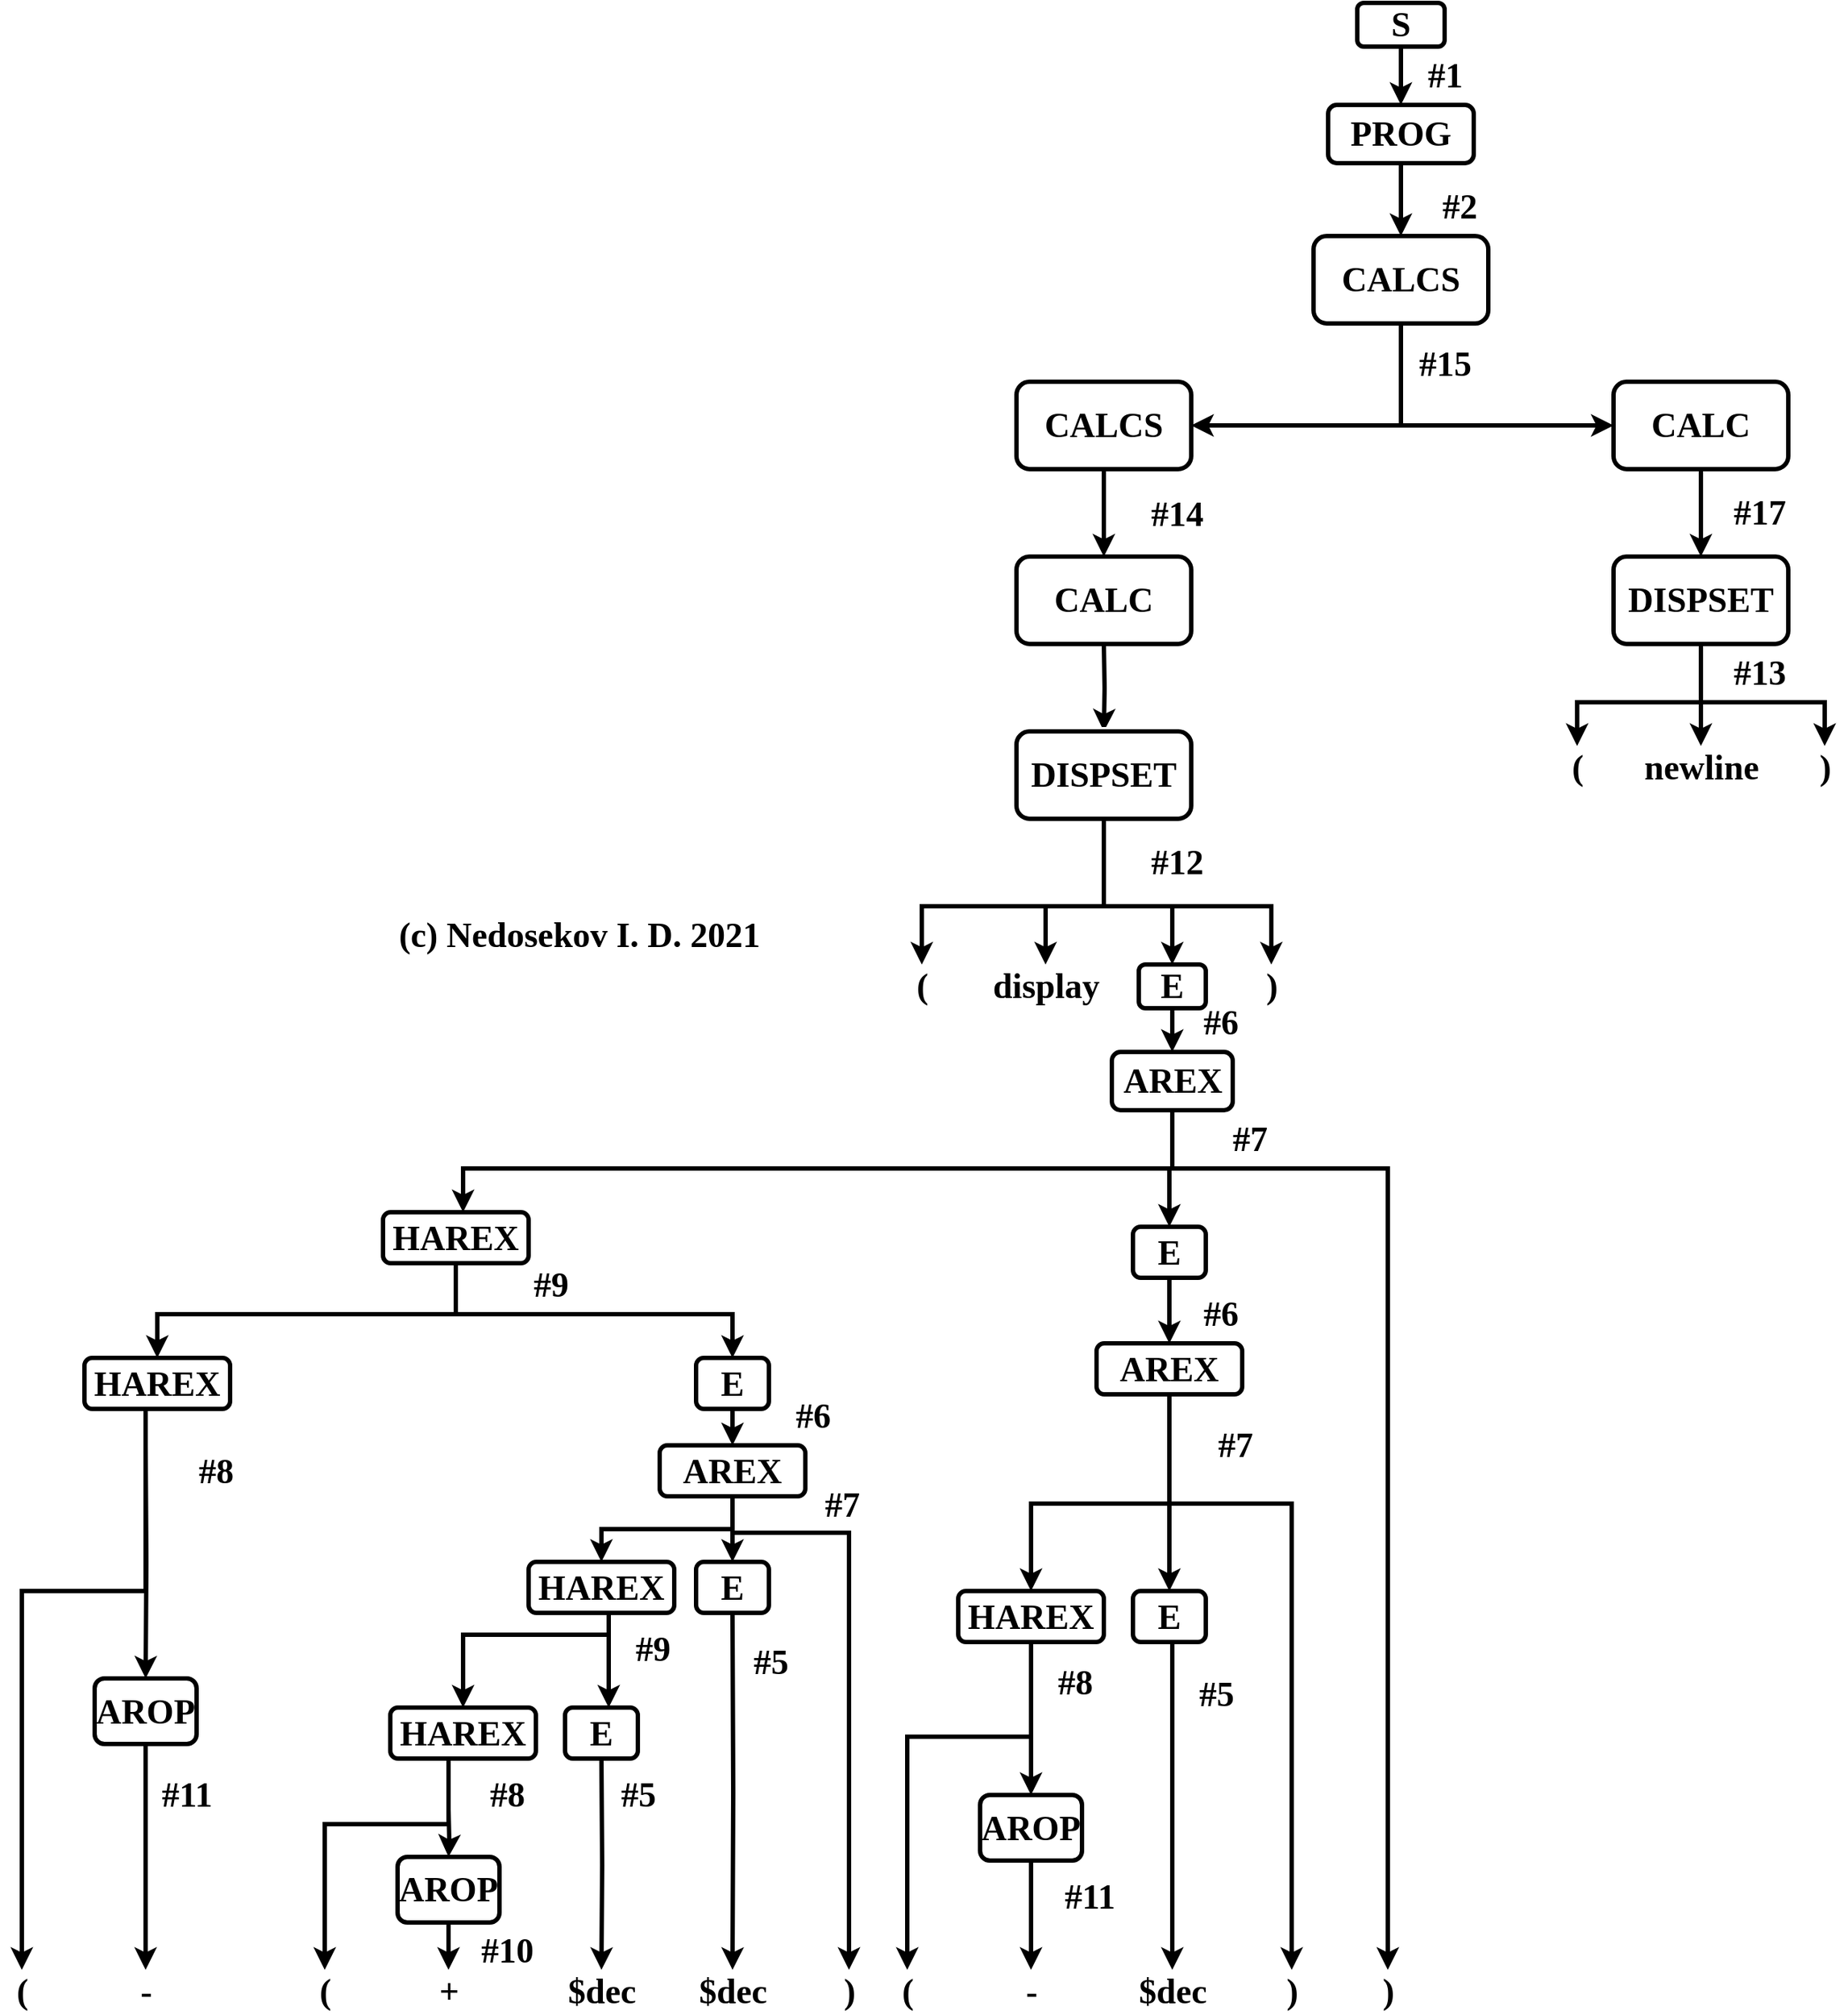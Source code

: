 <mxfile version="14.4.9" type="device"><diagram id="U0YMDW31Syzq35ceAuBE" name="Page-1"><mxGraphModel dx="2500" dy="896" grid="1" gridSize="10" guides="1" tooltips="1" connect="1" arrows="1" fold="1" page="1" pageScale="1" pageWidth="827" pageHeight="1169" math="0" shadow="0"><root><mxCell id="0"/><mxCell id="1" parent="0"/><mxCell id="uQNVyqzABPakSkpGVXff-3" style="edgeStyle=orthogonalEdgeStyle;rounded=0;orthogonalLoop=1;jettySize=auto;html=1;entryX=0.5;entryY=0;entryDx=0;entryDy=0;fontFamily=Verdana;fontSize=24;fontStyle=1;strokeWidth=3;" edge="1" parent="1" source="uQNVyqzABPakSkpGVXff-1" target="uQNVyqzABPakSkpGVXff-2"><mxGeometry relative="1" as="geometry"/></mxCell><mxCell id="uQNVyqzABPakSkpGVXff-4" value="#1" style="edgeLabel;html=1;align=center;verticalAlign=middle;resizable=0;points=[];fontSize=24;fontFamily=Verdana;fontStyle=1" vertex="1" connectable="0" parent="uQNVyqzABPakSkpGVXff-3"><mxGeometry x="0.27" relative="1" as="geometry"><mxPoint x="30" y="-5.6" as="offset"/></mxGeometry></mxCell><mxCell id="uQNVyqzABPakSkpGVXff-1" value="&lt;b&gt;S&lt;/b&gt;" style="rounded=1;whiteSpace=wrap;html=1;strokeWidth=3;fontFamily=Verdana;fontSize=24;" vertex="1" parent="1"><mxGeometry x="384" y="30" width="60" height="30" as="geometry"/></mxCell><mxCell id="uQNVyqzABPakSkpGVXff-6" style="edgeStyle=orthogonalEdgeStyle;rounded=0;orthogonalLoop=1;jettySize=auto;html=1;entryX=0.5;entryY=0;entryDx=0;entryDy=0;fontFamily=Verdana;fontSize=24;fontStyle=1;strokeWidth=3;" edge="1" parent="1" source="uQNVyqzABPakSkpGVXff-2" target="uQNVyqzABPakSkpGVXff-5"><mxGeometry relative="1" as="geometry"/></mxCell><mxCell id="uQNVyqzABPakSkpGVXff-7" value="#2" style="edgeLabel;html=1;align=center;verticalAlign=middle;resizable=0;points=[];fontSize=24;fontFamily=Verdana;fontStyle=1" vertex="1" connectable="0" parent="uQNVyqzABPakSkpGVXff-6"><mxGeometry x="0.272" y="-1" relative="1" as="geometry"><mxPoint x="41" y="-2" as="offset"/></mxGeometry></mxCell><mxCell id="uQNVyqzABPakSkpGVXff-2" value="&lt;span&gt;PROG&lt;/span&gt;" style="rounded=1;whiteSpace=wrap;html=1;strokeWidth=3;fontFamily=Verdana;fontSize=24;fontStyle=1" vertex="1" parent="1"><mxGeometry x="364" y="100" width="100" height="40" as="geometry"/></mxCell><mxCell id="uQNVyqzABPakSkpGVXff-11" style="edgeStyle=orthogonalEdgeStyle;rounded=0;orthogonalLoop=1;jettySize=auto;html=1;entryX=1;entryY=0.5;entryDx=0;entryDy=0;fontFamily=Verdana;fontSize=24;fontStyle=1;strokeWidth=3;" edge="1" parent="1" source="uQNVyqzABPakSkpGVXff-5" target="uQNVyqzABPakSkpGVXff-9"><mxGeometry relative="1" as="geometry"><Array as="points"><mxPoint x="414" y="320"/></Array></mxGeometry></mxCell><mxCell id="uQNVyqzABPakSkpGVXff-12" style="edgeStyle=orthogonalEdgeStyle;rounded=0;orthogonalLoop=1;jettySize=auto;html=1;entryX=0;entryY=0.5;entryDx=0;entryDy=0;fontFamily=Verdana;fontSize=24;fontStyle=1;strokeWidth=3;" edge="1" parent="1" source="uQNVyqzABPakSkpGVXff-5" target="uQNVyqzABPakSkpGVXff-10"><mxGeometry relative="1" as="geometry"><Array as="points"><mxPoint x="414" y="320"/></Array></mxGeometry></mxCell><mxCell id="uQNVyqzABPakSkpGVXff-13" value="#15" style="edgeLabel;html=1;align=center;verticalAlign=middle;resizable=0;points=[];fontSize=24;fontFamily=Verdana;fontStyle=1" vertex="1" connectable="0" parent="uQNVyqzABPakSkpGVXff-12"><mxGeometry x="-0.746" y="1" relative="1" as="geometry"><mxPoint x="28.97" as="offset"/></mxGeometry></mxCell><mxCell id="uQNVyqzABPakSkpGVXff-5" value="&lt;span&gt;CALCS&lt;/span&gt;" style="rounded=1;whiteSpace=wrap;html=1;strokeWidth=3;fontFamily=Verdana;fontSize=24;fontStyle=1" vertex="1" parent="1"><mxGeometry x="354" y="190" width="120" height="60" as="geometry"/></mxCell><mxCell id="uQNVyqzABPakSkpGVXff-16" value="#14" style="edgeStyle=orthogonalEdgeStyle;rounded=0;orthogonalLoop=1;jettySize=auto;html=1;fontFamily=Verdana;fontSize=24;fontStyle=1;strokeWidth=3;" edge="1" parent="1" source="uQNVyqzABPakSkpGVXff-9"><mxGeometry y="50" relative="1" as="geometry"><mxPoint x="210" y="410.0" as="targetPoint"/><mxPoint as="offset"/></mxGeometry></mxCell><mxCell id="uQNVyqzABPakSkpGVXff-9" value="&lt;span&gt;CALCS&lt;/span&gt;" style="rounded=1;whiteSpace=wrap;html=1;strokeWidth=3;fontFamily=Verdana;fontSize=24;fontStyle=1" vertex="1" parent="1"><mxGeometry x="150" y="290" width="120" height="60" as="geometry"/></mxCell><mxCell id="uQNVyqzABPakSkpGVXff-15" value="#17" style="edgeStyle=orthogonalEdgeStyle;rounded=0;orthogonalLoop=1;jettySize=auto;html=1;entryX=0.5;entryY=0;entryDx=0;entryDy=0;fontFamily=Verdana;fontSize=24;fontStyle=1;strokeWidth=3;" edge="1" parent="1" source="uQNVyqzABPakSkpGVXff-10" target="uQNVyqzABPakSkpGVXff-14"><mxGeometry y="40" relative="1" as="geometry"><mxPoint as="offset"/></mxGeometry></mxCell><mxCell id="uQNVyqzABPakSkpGVXff-10" value="&lt;span&gt;CALC&lt;/span&gt;" style="rounded=1;whiteSpace=wrap;html=1;strokeWidth=3;fontFamily=Verdana;fontSize=24;fontStyle=1" vertex="1" parent="1"><mxGeometry x="560" y="290" width="120" height="60" as="geometry"/></mxCell><mxCell id="uQNVyqzABPakSkpGVXff-22" style="edgeStyle=orthogonalEdgeStyle;rounded=0;orthogonalLoop=1;jettySize=auto;html=1;fontFamily=Verdana;fontSize=24;fontStyle=1;strokeWidth=3;" edge="1" parent="1" source="uQNVyqzABPakSkpGVXff-14" target="uQNVyqzABPakSkpGVXff-19"><mxGeometry relative="1" as="geometry"><Array as="points"><mxPoint x="620" y="510"/><mxPoint x="535" y="510"/></Array></mxGeometry></mxCell><mxCell id="uQNVyqzABPakSkpGVXff-23" style="edgeStyle=orthogonalEdgeStyle;rounded=0;orthogonalLoop=1;jettySize=auto;html=1;fontFamily=Verdana;fontSize=24;fontStyle=1;strokeWidth=3;" edge="1" parent="1" source="uQNVyqzABPakSkpGVXff-14" target="uQNVyqzABPakSkpGVXff-21"><mxGeometry relative="1" as="geometry"/></mxCell><mxCell id="uQNVyqzABPakSkpGVXff-24" style="edgeStyle=orthogonalEdgeStyle;rounded=0;orthogonalLoop=1;jettySize=auto;html=1;fontFamily=Verdana;fontSize=24;fontStyle=1;strokeWidth=3;" edge="1" parent="1" source="uQNVyqzABPakSkpGVXff-14" target="uQNVyqzABPakSkpGVXff-20"><mxGeometry relative="1" as="geometry"><Array as="points"><mxPoint x="620" y="510"/><mxPoint x="705" y="510"/></Array></mxGeometry></mxCell><mxCell id="uQNVyqzABPakSkpGVXff-25" value="&lt;span&gt;#13&lt;/span&gt;" style="edgeLabel;html=1;align=center;verticalAlign=middle;resizable=0;points=[];fontSize=24;fontFamily=Verdana;fontStyle=1" vertex="1" connectable="0" parent="uQNVyqzABPakSkpGVXff-24"><mxGeometry x="-0.688" relative="1" as="geometry"><mxPoint x="39.97" y="-4.14" as="offset"/></mxGeometry></mxCell><mxCell id="uQNVyqzABPakSkpGVXff-14" value="&lt;span&gt;DISPSET&lt;/span&gt;" style="rounded=1;whiteSpace=wrap;html=1;strokeWidth=3;fontFamily=Verdana;fontSize=24;fontStyle=1" vertex="1" parent="1"><mxGeometry x="560" y="410" width="120" height="60" as="geometry"/></mxCell><mxCell id="uQNVyqzABPakSkpGVXff-17" value="&lt;span&gt;CALC&lt;/span&gt;" style="rounded=1;whiteSpace=wrap;html=1;strokeWidth=3;fontFamily=Verdana;fontSize=24;fontStyle=1" vertex="1" parent="1"><mxGeometry x="150" y="410" width="120" height="60" as="geometry"/></mxCell><mxCell id="uQNVyqzABPakSkpGVXff-19" value="(" style="text;html=1;align=center;verticalAlign=middle;resizable=0;points=[];autosize=1;fontSize=24;fontFamily=Verdana;fontStyle=1" vertex="1" parent="1"><mxGeometry x="520" y="540" width="30" height="30" as="geometry"/></mxCell><mxCell id="uQNVyqzABPakSkpGVXff-20" value=")" style="text;html=1;align=center;verticalAlign=middle;resizable=0;points=[];autosize=1;fontSize=24;fontFamily=Verdana;fontStyle=1" vertex="1" parent="1"><mxGeometry x="690" y="540" width="30" height="30" as="geometry"/></mxCell><mxCell id="uQNVyqzABPakSkpGVXff-21" value="&lt;span&gt;newline&lt;/span&gt;" style="text;html=1;align=center;verticalAlign=middle;resizable=0;points=[];autosize=1;fontSize=24;fontFamily=Verdana;fontStyle=1" vertex="1" parent="1"><mxGeometry x="560" y="540" width="120" height="30" as="geometry"/></mxCell><mxCell id="uQNVyqzABPakSkpGVXff-26" value="#17" style="edgeStyle=orthogonalEdgeStyle;rounded=0;orthogonalLoop=1;jettySize=auto;html=1;entryX=0.5;entryY=0;entryDx=0;entryDy=0;fontFamily=Verdana;fontSize=24;fontStyle=1;strokeWidth=3;" edge="1" parent="1" target="uQNVyqzABPakSkpGVXff-27"><mxGeometry y="40" relative="1" as="geometry"><mxPoint x="210" y="470.0" as="sourcePoint"/><mxPoint as="offset"/></mxGeometry></mxCell><mxCell id="uQNVyqzABPakSkpGVXff-32" style="edgeStyle=orthogonalEdgeStyle;rounded=0;orthogonalLoop=1;jettySize=auto;html=1;fontFamily=Verdana;fontSize=24;fontStyle=1;strokeWidth=3;" edge="1" parent="1" source="uQNVyqzABPakSkpGVXff-27" target="uQNVyqzABPakSkpGVXff-28"><mxGeometry relative="1" as="geometry"><Array as="points"><mxPoint x="210" y="650"/><mxPoint x="85" y="650"/></Array></mxGeometry></mxCell><mxCell id="uQNVyqzABPakSkpGVXff-33" style="edgeStyle=orthogonalEdgeStyle;rounded=0;orthogonalLoop=1;jettySize=auto;html=1;fontFamily=Verdana;fontSize=24;fontStyle=1;strokeWidth=3;" edge="1" parent="1" source="uQNVyqzABPakSkpGVXff-27" target="uQNVyqzABPakSkpGVXff-29"><mxGeometry relative="1" as="geometry"><Array as="points"><mxPoint x="210" y="650"/><mxPoint x="170" y="650"/></Array></mxGeometry></mxCell><mxCell id="uQNVyqzABPakSkpGVXff-34" style="edgeStyle=orthogonalEdgeStyle;rounded=0;orthogonalLoop=1;jettySize=auto;html=1;entryX=0.5;entryY=0;entryDx=0;entryDy=0;fontFamily=Verdana;fontSize=24;fontStyle=1;strokeWidth=3;" edge="1" parent="1" source="uQNVyqzABPakSkpGVXff-27" target="uQNVyqzABPakSkpGVXff-30"><mxGeometry relative="1" as="geometry"><Array as="points"><mxPoint x="210" y="650"/><mxPoint x="257" y="650"/></Array></mxGeometry></mxCell><mxCell id="uQNVyqzABPakSkpGVXff-35" value="#12" style="edgeStyle=orthogonalEdgeStyle;rounded=0;orthogonalLoop=1;jettySize=auto;html=1;fontFamily=Verdana;fontSize=24;fontStyle=1;strokeWidth=3;" edge="1" parent="1" source="uQNVyqzABPakSkpGVXff-27" target="uQNVyqzABPakSkpGVXff-31"><mxGeometry x="0.023" y="30" relative="1" as="geometry"><Array as="points"><mxPoint x="210" y="650"/><mxPoint x="325" y="650"/></Array><mxPoint as="offset"/></mxGeometry></mxCell><mxCell id="uQNVyqzABPakSkpGVXff-27" value="&lt;span&gt;DISPSET&lt;/span&gt;" style="rounded=1;whiteSpace=wrap;html=1;strokeWidth=3;fontFamily=Verdana;fontSize=24;fontStyle=1" vertex="1" parent="1"><mxGeometry x="150" y="530" width="120" height="60" as="geometry"/></mxCell><mxCell id="uQNVyqzABPakSkpGVXff-28" value="(" style="text;html=1;align=center;verticalAlign=middle;resizable=0;points=[];autosize=1;fontSize=24;fontFamily=Verdana;fontStyle=1" vertex="1" parent="1"><mxGeometry x="70" y="690" width="30" height="30" as="geometry"/></mxCell><mxCell id="uQNVyqzABPakSkpGVXff-29" value="&lt;span&gt;display&lt;/span&gt;" style="text;html=1;align=center;verticalAlign=middle;resizable=0;points=[];autosize=1;fontSize=24;fontFamily=Verdana;fontStyle=1" vertex="1" parent="1"><mxGeometry x="115" y="690" width="110" height="30" as="geometry"/></mxCell><mxCell id="uQNVyqzABPakSkpGVXff-37" value="&lt;span&gt;#6&lt;/span&gt;" style="edgeStyle=orthogonalEdgeStyle;rounded=0;orthogonalLoop=1;jettySize=auto;html=1;entryX=0.5;entryY=0;entryDx=0;entryDy=0;fontFamily=Verdana;fontSize=24;fontStyle=1;strokeWidth=3;" edge="1" parent="1" source="uQNVyqzABPakSkpGVXff-30" target="uQNVyqzABPakSkpGVXff-36"><mxGeometry x="0.2" y="33" relative="1" as="geometry"><mxPoint as="offset"/></mxGeometry></mxCell><mxCell id="uQNVyqzABPakSkpGVXff-30" value="&lt;span&gt;E&lt;/span&gt;" style="rounded=1;whiteSpace=wrap;html=1;strokeWidth=3;fontFamily=Verdana;fontSize=24;fontStyle=1" vertex="1" parent="1"><mxGeometry x="234" y="690" width="46" height="30" as="geometry"/></mxCell><mxCell id="uQNVyqzABPakSkpGVXff-31" value="&lt;span&gt;)&lt;/span&gt;" style="text;html=1;align=center;verticalAlign=middle;resizable=0;points=[];autosize=1;fontSize=24;fontFamily=Verdana;fontStyle=1" vertex="1" parent="1"><mxGeometry x="310" y="690" width="30" height="30" as="geometry"/></mxCell><mxCell id="uQNVyqzABPakSkpGVXff-41" style="edgeStyle=orthogonalEdgeStyle;rounded=0;orthogonalLoop=1;jettySize=auto;html=1;entryX=0.5;entryY=0;entryDx=0;entryDy=0;fontFamily=Verdana;fontSize=24;fontStyle=1;strokeWidth=3;" edge="1" parent="1" source="uQNVyqzABPakSkpGVXff-36" target="uQNVyqzABPakSkpGVXff-39"><mxGeometry relative="1" as="geometry"/></mxCell><mxCell id="uQNVyqzABPakSkpGVXff-42" style="edgeStyle=orthogonalEdgeStyle;rounded=0;orthogonalLoop=1;jettySize=auto;html=1;fontFamily=Verdana;fontSize=24;fontStyle=1;strokeWidth=3;" edge="1" parent="1" source="uQNVyqzABPakSkpGVXff-36" target="uQNVyqzABPakSkpGVXff-40"><mxGeometry relative="1" as="geometry"><Array as="points"><mxPoint x="257" y="830"/><mxPoint x="-230" y="830"/></Array></mxGeometry></mxCell><mxCell id="uQNVyqzABPakSkpGVXff-43" value="#7" style="edgeStyle=orthogonalEdgeStyle;rounded=0;orthogonalLoop=1;jettySize=auto;html=1;fontFamily=Verdana;fontSize=24;fontStyle=1;strokeWidth=3;" edge="1" parent="1" source="uQNVyqzABPakSkpGVXff-36" target="uQNVyqzABPakSkpGVXff-38"><mxGeometry x="-0.748" y="20" relative="1" as="geometry"><Array as="points"><mxPoint x="257" y="830"/><mxPoint x="405" y="830"/></Array><mxPoint as="offset"/></mxGeometry></mxCell><mxCell id="uQNVyqzABPakSkpGVXff-36" value="&lt;span&gt;AREX&lt;/span&gt;" style="rounded=1;whiteSpace=wrap;html=1;strokeWidth=3;fontFamily=Verdana;fontSize=24;fontStyle=1" vertex="1" parent="1"><mxGeometry x="215.5" y="750" width="83" height="40" as="geometry"/></mxCell><mxCell id="uQNVyqzABPakSkpGVXff-38" value=")" style="text;html=1;align=center;verticalAlign=middle;resizable=0;points=[];autosize=1;fontSize=24;fontFamily=Verdana;fontStyle=1;strokeWidth=3;" vertex="1" parent="1"><mxGeometry x="390" y="1380" width="30" height="30" as="geometry"/></mxCell><mxCell id="uQNVyqzABPakSkpGVXff-45" value="#6" style="edgeStyle=orthogonalEdgeStyle;rounded=0;orthogonalLoop=1;jettySize=auto;html=1;fontFamily=Verdana;fontSize=24;fontStyle=1;strokeWidth=3;" edge="1" parent="1" source="uQNVyqzABPakSkpGVXff-39" target="uQNVyqzABPakSkpGVXff-44"><mxGeometry x="0.111" y="35" relative="1" as="geometry"><mxPoint as="offset"/></mxGeometry></mxCell><mxCell id="uQNVyqzABPakSkpGVXff-39" value="&lt;span&gt;E&lt;/span&gt;" style="rounded=1;whiteSpace=wrap;html=1;strokeWidth=3;fontFamily=Verdana;fontSize=24;fontStyle=1" vertex="1" parent="1"><mxGeometry x="230" y="870" width="50" height="35" as="geometry"/></mxCell><mxCell id="uQNVyqzABPakSkpGVXff-64" value="#9" style="edgeStyle=orthogonalEdgeStyle;rounded=0;orthogonalLoop=1;jettySize=auto;html=1;fontFamily=Verdana;fontSize=24;fontStyle=1;strokeWidth=3;" edge="1" parent="1" source="uQNVyqzABPakSkpGVXff-40" target="uQNVyqzABPakSkpGVXff-63"><mxGeometry x="-0.889" y="65" relative="1" as="geometry"><Array as="points"><mxPoint x="-235" y="930"/><mxPoint x="-440" y="930"/></Array><mxPoint as="offset"/></mxGeometry></mxCell><mxCell id="uQNVyqzABPakSkpGVXff-72" style="edgeStyle=orthogonalEdgeStyle;rounded=0;orthogonalLoop=1;jettySize=auto;html=1;fontFamily=Verdana;fontSize=24;fontStyle=1;strokeWidth=3;" edge="1" parent="1" source="uQNVyqzABPakSkpGVXff-40" target="uQNVyqzABPakSkpGVXff-65"><mxGeometry relative="1" as="geometry"><Array as="points"><mxPoint x="-235" y="930"/><mxPoint x="-45" y="930"/></Array></mxGeometry></mxCell><mxCell id="uQNVyqzABPakSkpGVXff-40" value="&lt;span&gt;HAREX&lt;/span&gt;" style="rounded=1;whiteSpace=wrap;html=1;strokeWidth=3;fontFamily=Verdana;fontSize=24;fontStyle=1" vertex="1" parent="1"><mxGeometry x="-285" y="860" width="100" height="35" as="geometry"/></mxCell><mxCell id="uQNVyqzABPakSkpGVXff-112" style="edgeStyle=orthogonalEdgeStyle;rounded=0;orthogonalLoop=1;jettySize=auto;html=1;fontFamily=Verdana;fontSize=24;fontStyle=1;strokeWidth=3;" edge="1" parent="1" source="uQNVyqzABPakSkpGVXff-44" target="uQNVyqzABPakSkpGVXff-52"><mxGeometry relative="1" as="geometry"/></mxCell><mxCell id="uQNVyqzABPakSkpGVXff-113" style="edgeStyle=orthogonalEdgeStyle;rounded=0;orthogonalLoop=1;jettySize=auto;html=1;fontFamily=Verdana;fontSize=24;fontStyle=1;strokeWidth=3;" edge="1" parent="1" source="uQNVyqzABPakSkpGVXff-44" target="uQNVyqzABPakSkpGVXff-51"><mxGeometry relative="1" as="geometry"><Array as="points"><mxPoint x="255" y="1060"/><mxPoint x="339" y="1060"/></Array></mxGeometry></mxCell><mxCell id="uQNVyqzABPakSkpGVXff-44" value="&lt;span&gt;AREX&lt;/span&gt;" style="rounded=1;whiteSpace=wrap;html=1;strokeWidth=3;fontFamily=Verdana;fontSize=24;fontStyle=1" vertex="1" parent="1"><mxGeometry x="205" y="950" width="100" height="35" as="geometry"/></mxCell><mxCell id="uQNVyqzABPakSkpGVXff-49" value="#7" style="edgeStyle=orthogonalEdgeStyle;rounded=0;orthogonalLoop=1;jettySize=auto;html=1;fontFamily=Verdana;fontSize=24;exitX=0.5;exitY=1;exitDx=0;exitDy=0;fontStyle=1;strokeWidth=3;" edge="1" parent="1" target="uQNVyqzABPakSkpGVXff-53" source="uQNVyqzABPakSkpGVXff-44"><mxGeometry x="-0.696" y="45" relative="1" as="geometry"><mxPoint x="252" y="1035" as="sourcePoint"/><Array as="points"><mxPoint x="255" y="1060"/><mxPoint x="160" y="1060"/></Array><mxPoint as="offset"/></mxGeometry></mxCell><mxCell id="uQNVyqzABPakSkpGVXff-51" value=")" style="text;html=1;align=center;verticalAlign=middle;resizable=0;points=[];autosize=1;fontSize=24;fontFamily=Verdana;fontStyle=1;strokeWidth=3;" vertex="1" parent="1"><mxGeometry x="324" y="1380" width="30" height="30" as="geometry"/></mxCell><mxCell id="uQNVyqzABPakSkpGVXff-56" value="#5" style="edgeStyle=orthogonalEdgeStyle;rounded=0;orthogonalLoop=1;jettySize=auto;html=1;fontFamily=Verdana;fontSize=24;fontStyle=1;strokeWidth=3;" edge="1" parent="1" source="uQNVyqzABPakSkpGVXff-52" target="uQNVyqzABPakSkpGVXff-55"><mxGeometry x="-0.686" y="30" relative="1" as="geometry"><Array as="points"><mxPoint x="257" y="1350"/><mxPoint x="257" y="1350"/></Array><mxPoint as="offset"/></mxGeometry></mxCell><mxCell id="uQNVyqzABPakSkpGVXff-52" value="&lt;span&gt;E&lt;/span&gt;" style="rounded=1;whiteSpace=wrap;html=1;strokeWidth=3;fontFamily=Verdana;fontSize=24;fontStyle=1" vertex="1" parent="1"><mxGeometry x="230" y="1120" width="50" height="35" as="geometry"/></mxCell><mxCell id="uQNVyqzABPakSkpGVXff-59" style="edgeStyle=orthogonalEdgeStyle;rounded=0;orthogonalLoop=1;jettySize=auto;html=1;fontFamily=Verdana;fontSize=24;fontStyle=1;strokeWidth=3;" edge="1" parent="1" source="uQNVyqzABPakSkpGVXff-53" target="uQNVyqzABPakSkpGVXff-58"><mxGeometry relative="1" as="geometry"/></mxCell><mxCell id="uQNVyqzABPakSkpGVXff-60" value="#8" style="edgeStyle=orthogonalEdgeStyle;rounded=0;orthogonalLoop=1;jettySize=auto;html=1;fontFamily=Verdana;fontSize=24;fontStyle=1;strokeWidth=3;" edge="1" parent="1" source="uQNVyqzABPakSkpGVXff-53" target="uQNVyqzABPakSkpGVXff-57"><mxGeometry x="-0.821" y="30" relative="1" as="geometry"><Array as="points"><mxPoint x="160" y="1220"/><mxPoint x="75" y="1220"/></Array><mxPoint as="offset"/></mxGeometry></mxCell><mxCell id="uQNVyqzABPakSkpGVXff-53" value="&lt;span&gt;HAREX&lt;/span&gt;" style="rounded=1;whiteSpace=wrap;html=1;strokeWidth=3;fontFamily=Verdana;fontSize=24;fontStyle=1" vertex="1" parent="1"><mxGeometry x="110" y="1120" width="100" height="35" as="geometry"/></mxCell><mxCell id="uQNVyqzABPakSkpGVXff-55" value="$dec" style="text;html=1;align=center;verticalAlign=middle;resizable=0;points=[];autosize=1;fontSize=24;fontFamily=Verdana;fontStyle=1;strokeWidth=3;" vertex="1" parent="1"><mxGeometry x="217" y="1380" width="80" height="30" as="geometry"/></mxCell><mxCell id="uQNVyqzABPakSkpGVXff-57" value="(" style="text;html=1;align=center;verticalAlign=middle;resizable=0;points=[];autosize=1;fontSize=24;fontFamily=Verdana;fontStyle=1;strokeWidth=3;" vertex="1" parent="1"><mxGeometry x="60" y="1380" width="30" height="30" as="geometry"/></mxCell><mxCell id="uQNVyqzABPakSkpGVXff-62" value="#11" style="edgeStyle=orthogonalEdgeStyle;rounded=0;orthogonalLoop=1;jettySize=auto;html=1;fontFamily=Verdana;fontSize=24;fontStyle=1;strokeWidth=3;" edge="1" parent="1" source="uQNVyqzABPakSkpGVXff-58" target="uQNVyqzABPakSkpGVXff-61"><mxGeometry x="-0.333" y="40" relative="1" as="geometry"><mxPoint as="offset"/></mxGeometry></mxCell><mxCell id="uQNVyqzABPakSkpGVXff-58" value="AROP" style="rounded=1;whiteSpace=wrap;html=1;strokeWidth=3;fontFamily=Verdana;fontSize=24;fontStyle=1" vertex="1" parent="1"><mxGeometry x="125" y="1260" width="70" height="45" as="geometry"/></mxCell><mxCell id="uQNVyqzABPakSkpGVXff-61" value="-" style="text;html=1;align=center;verticalAlign=middle;resizable=0;points=[];autosize=1;fontSize=24;fontFamily=Verdana;fontStyle=1;strokeWidth=3;" vertex="1" parent="1"><mxGeometry x="145" y="1380" width="30" height="30" as="geometry"/></mxCell><mxCell id="uQNVyqzABPakSkpGVXff-63" value="&lt;span&gt;HAREX&lt;/span&gt;" style="rounded=1;whiteSpace=wrap;html=1;strokeWidth=3;fontFamily=Verdana;fontSize=24;fontStyle=1" vertex="1" parent="1"><mxGeometry x="-490" y="960" width="100" height="35" as="geometry"/></mxCell><mxCell id="uQNVyqzABPakSkpGVXff-65" value="&lt;span&gt;E&lt;/span&gt;" style="rounded=1;whiteSpace=wrap;html=1;strokeWidth=3;fontFamily=Verdana;fontSize=24;fontStyle=1" vertex="1" parent="1"><mxGeometry x="-70" y="960" width="50" height="35" as="geometry"/></mxCell><mxCell id="uQNVyqzABPakSkpGVXff-82" value="#6" style="edgeStyle=orthogonalEdgeStyle;rounded=0;orthogonalLoop=1;jettySize=auto;html=1;fontFamily=Verdana;fontSize=24;fontStyle=1;strokeWidth=3;" edge="1" parent="1" target="uQNVyqzABPakSkpGVXff-83" source="uQNVyqzABPakSkpGVXff-65"><mxGeometry x="0.274" y="55" relative="1" as="geometry"><mxPoint x="-45" y="1000" as="sourcePoint"/><mxPoint as="offset"/></mxGeometry></mxCell><mxCell id="uQNVyqzABPakSkpGVXff-87" style="edgeStyle=orthogonalEdgeStyle;rounded=0;orthogonalLoop=1;jettySize=auto;html=1;fontFamily=Verdana;fontSize=24;fontStyle=1;strokeWidth=3;" edge="1" parent="1" source="uQNVyqzABPakSkpGVXff-83" target="uQNVyqzABPakSkpGVXff-86"><mxGeometry relative="1" as="geometry"><Array as="points"><mxPoint x="-45" y="1080"/><mxPoint x="35" y="1080"/></Array></mxGeometry></mxCell><mxCell id="uQNVyqzABPakSkpGVXff-90" value="#7" style="edgeLabel;html=1;align=center;verticalAlign=middle;resizable=0;points=[];fontSize=24;fontFamily=Verdana;fontStyle=1" vertex="1" connectable="0" parent="uQNVyqzABPakSkpGVXff-87"><mxGeometry x="-0.267" y="1" relative="1" as="geometry"><mxPoint x="-6.06" y="-63.24" as="offset"/></mxGeometry></mxCell><mxCell id="uQNVyqzABPakSkpGVXff-88" style="edgeStyle=orthogonalEdgeStyle;rounded=0;orthogonalLoop=1;jettySize=auto;html=1;fontFamily=Verdana;fontSize=24;fontStyle=1;strokeWidth=3;" edge="1" parent="1" source="uQNVyqzABPakSkpGVXff-83" target="uQNVyqzABPakSkpGVXff-84"><mxGeometry relative="1" as="geometry"/></mxCell><mxCell id="uQNVyqzABPakSkpGVXff-89" style="edgeStyle=orthogonalEdgeStyle;rounded=0;orthogonalLoop=1;jettySize=auto;html=1;entryX=0.5;entryY=0;entryDx=0;entryDy=0;fontFamily=Verdana;fontSize=24;fontStyle=1;strokeWidth=3;" edge="1" parent="1" source="uQNVyqzABPakSkpGVXff-83" target="uQNVyqzABPakSkpGVXff-85"><mxGeometry relative="1" as="geometry"/></mxCell><mxCell id="uQNVyqzABPakSkpGVXff-83" value="&lt;span&gt;AREX&lt;/span&gt;" style="rounded=1;whiteSpace=wrap;html=1;strokeWidth=3;fontFamily=Verdana;fontSize=24;fontStyle=1" vertex="1" parent="1"><mxGeometry x="-95" y="1020" width="100" height="35" as="geometry"/></mxCell><mxCell id="uQNVyqzABPakSkpGVXff-84" value="&lt;span&gt;E&lt;/span&gt;" style="rounded=1;whiteSpace=wrap;html=1;strokeWidth=3;fontFamily=Verdana;fontSize=24;fontStyle=1" vertex="1" parent="1"><mxGeometry x="-70" y="1100" width="50" height="35" as="geometry"/></mxCell><mxCell id="uQNVyqzABPakSkpGVXff-85" value="&lt;span&gt;HAREX&lt;/span&gt;" style="rounded=1;whiteSpace=wrap;html=1;strokeWidth=3;fontFamily=Verdana;fontSize=24;fontStyle=1" vertex="1" parent="1"><mxGeometry x="-185" y="1100" width="100" height="35" as="geometry"/></mxCell><mxCell id="uQNVyqzABPakSkpGVXff-86" value=")" style="text;html=1;align=center;verticalAlign=middle;resizable=0;points=[];autosize=1;fontSize=24;fontFamily=Verdana;fontStyle=1;strokeWidth=3;" vertex="1" parent="1"><mxGeometry x="20" y="1380" width="30" height="30" as="geometry"/></mxCell><mxCell id="uQNVyqzABPakSkpGVXff-91" value="$dec" style="text;html=1;align=center;verticalAlign=middle;resizable=0;points=[];autosize=1;fontSize=24;fontFamily=Verdana;fontStyle=1;strokeWidth=3;" vertex="1" parent="1"><mxGeometry x="-85" y="1380" width="80" height="30" as="geometry"/></mxCell><mxCell id="uQNVyqzABPakSkpGVXff-93" value="#9" style="edgeStyle=orthogonalEdgeStyle;rounded=0;orthogonalLoop=1;jettySize=auto;html=1;fontFamily=Verdana;fontSize=24;fontStyle=1;strokeWidth=3;" edge="1" parent="1" target="uQNVyqzABPakSkpGVXff-95"><mxGeometry x="-0.333" y="30" relative="1" as="geometry"><mxPoint x="-130" y="1140" as="sourcePoint"/><Array as="points"><mxPoint x="-130" y="1210"/><mxPoint x="-130" y="1210"/></Array><mxPoint as="offset"/></mxGeometry></mxCell><mxCell id="uQNVyqzABPakSkpGVXff-94" style="edgeStyle=orthogonalEdgeStyle;rounded=0;orthogonalLoop=1;jettySize=auto;html=1;entryX=0.5;entryY=0;entryDx=0;entryDy=0;fontFamily=Verdana;fontSize=24;exitX=0.5;exitY=1;exitDx=0;exitDy=0;fontStyle=1;strokeWidth=3;" edge="1" parent="1" target="uQNVyqzABPakSkpGVXff-96" source="uQNVyqzABPakSkpGVXff-85"><mxGeometry relative="1" as="geometry"><mxPoint x="-130.0" y="1160" as="sourcePoint"/><Array as="points"><mxPoint x="-130" y="1135"/><mxPoint x="-130" y="1150"/><mxPoint x="-230" y="1150"/></Array></mxGeometry></mxCell><mxCell id="uQNVyqzABPakSkpGVXff-95" value="&lt;span&gt;E&lt;/span&gt;" style="rounded=1;whiteSpace=wrap;html=1;strokeWidth=3;fontFamily=Verdana;fontSize=24;fontStyle=1" vertex="1" parent="1"><mxGeometry x="-160" y="1200" width="50" height="35" as="geometry"/></mxCell><mxCell id="uQNVyqzABPakSkpGVXff-96" value="&lt;span&gt;HAREX&lt;/span&gt;" style="rounded=1;whiteSpace=wrap;html=1;strokeWidth=3;fontFamily=Verdana;fontSize=24;fontStyle=1" vertex="1" parent="1"><mxGeometry x="-280" y="1200" width="100" height="35" as="geometry"/></mxCell><mxCell id="uQNVyqzABPakSkpGVXff-98" value="$dec" style="text;html=1;align=center;verticalAlign=middle;resizable=0;points=[];autosize=1;fontSize=24;fontFamily=Verdana;fontStyle=1;strokeWidth=3;" vertex="1" parent="1"><mxGeometry x="-175" y="1380" width="80" height="30" as="geometry"/></mxCell><mxCell id="uQNVyqzABPakSkpGVXff-99" style="edgeStyle=orthogonalEdgeStyle;rounded=0;orthogonalLoop=1;jettySize=auto;html=1;fontFamily=Verdana;fontSize=24;fontStyle=1;strokeWidth=3;" edge="1" parent="1" target="uQNVyqzABPakSkpGVXff-103"><mxGeometry relative="1" as="geometry"><mxPoint x="-240" y="1270" as="sourcePoint"/></mxGeometry></mxCell><mxCell id="uQNVyqzABPakSkpGVXff-101" value="(" style="text;html=1;align=center;verticalAlign=middle;resizable=0;points=[];autosize=1;fontSize=24;fontFamily=Verdana;fontStyle=1;strokeWidth=3;" vertex="1" parent="1"><mxGeometry x="-340" y="1380" width="30" height="30" as="geometry"/></mxCell><mxCell id="uQNVyqzABPakSkpGVXff-102" value="#10" style="edgeStyle=orthogonalEdgeStyle;rounded=0;orthogonalLoop=1;jettySize=auto;html=1;fontFamily=Verdana;fontSize=24;fontStyle=1;strokeWidth=3;" edge="1" parent="1" source="uQNVyqzABPakSkpGVXff-103" target="uQNVyqzABPakSkpGVXff-104"><mxGeometry x="0.429" y="40" relative="1" as="geometry"><mxPoint as="offset"/></mxGeometry></mxCell><mxCell id="uQNVyqzABPakSkpGVXff-103" value="AROP" style="rounded=1;whiteSpace=wrap;html=1;strokeWidth=3;fontFamily=Verdana;fontSize=24;fontStyle=1" vertex="1" parent="1"><mxGeometry x="-275" y="1302.5" width="70" height="45" as="geometry"/></mxCell><mxCell id="uQNVyqzABPakSkpGVXff-104" value="+" style="text;html=1;align=center;verticalAlign=middle;resizable=0;points=[];autosize=1;fontSize=24;fontFamily=Verdana;fontStyle=1;strokeWidth=3;" vertex="1" parent="1"><mxGeometry x="-260" y="1380" width="40" height="30" as="geometry"/></mxCell><mxCell id="uQNVyqzABPakSkpGVXff-106" style="edgeStyle=orthogonalEdgeStyle;rounded=0;orthogonalLoop=1;jettySize=auto;html=1;fontFamily=Verdana;fontSize=24;fontStyle=1;strokeWidth=3;" edge="1" parent="1" target="uQNVyqzABPakSkpGVXff-110"><mxGeometry relative="1" as="geometry"><mxPoint x="-448" y="1020" as="sourcePoint"/></mxGeometry></mxCell><mxCell id="uQNVyqzABPakSkpGVXff-107" value="#8" style="edgeStyle=orthogonalEdgeStyle;rounded=0;orthogonalLoop=1;jettySize=auto;html=1;fontFamily=Verdana;fontSize=24;fontStyle=1;strokeWidth=3;" edge="1" parent="1" target="uQNVyqzABPakSkpGVXff-108" source="uQNVyqzABPakSkpGVXff-63"><mxGeometry x="-0.816" y="48" relative="1" as="geometry"><mxPoint x="-448" y="1020" as="sourcePoint"/><Array as="points"><mxPoint x="-448" y="1120"/><mxPoint x="-533" y="1120"/></Array><mxPoint as="offset"/></mxGeometry></mxCell><mxCell id="uQNVyqzABPakSkpGVXff-108" value="(" style="text;html=1;align=center;verticalAlign=middle;resizable=0;points=[];autosize=1;fontSize=24;fontFamily=Verdana;fontStyle=1;strokeWidth=3;" vertex="1" parent="1"><mxGeometry x="-548" y="1380" width="30" height="30" as="geometry"/></mxCell><mxCell id="uQNVyqzABPakSkpGVXff-109" value="#11" style="edgeStyle=orthogonalEdgeStyle;rounded=0;orthogonalLoop=1;jettySize=auto;html=1;fontFamily=Verdana;fontSize=24;fontStyle=1;strokeWidth=3;" edge="1" parent="1" source="uQNVyqzABPakSkpGVXff-110" target="uQNVyqzABPakSkpGVXff-111"><mxGeometry x="-0.548" y="28" relative="1" as="geometry"><mxPoint as="offset"/></mxGeometry></mxCell><mxCell id="uQNVyqzABPakSkpGVXff-110" value="AROP" style="rounded=1;whiteSpace=wrap;html=1;strokeWidth=3;fontFamily=Verdana;fontSize=24;fontStyle=1" vertex="1" parent="1"><mxGeometry x="-483" y="1180" width="70" height="45" as="geometry"/></mxCell><mxCell id="uQNVyqzABPakSkpGVXff-111" value="-" style="text;html=1;align=center;verticalAlign=middle;resizable=0;points=[];autosize=1;fontSize=24;fontFamily=Verdana;fontStyle=1;strokeWidth=3;" vertex="1" parent="1"><mxGeometry x="-463" y="1380" width="30" height="30" as="geometry"/></mxCell><mxCell id="uQNVyqzABPakSkpGVXff-115" value="&lt;b&gt;(c) Nedosekov I. D. 2021&lt;/b&gt;" style="text;html=1;strokeColor=none;fillColor=none;align=center;verticalAlign=middle;whiteSpace=wrap;rounded=0;fontFamily=Verdana;fontSize=24;" vertex="1" parent="1"><mxGeometry x="-340" y="610" width="380" height="120" as="geometry"/></mxCell><mxCell id="uQNVyqzABPakSkpGVXff-118" style="edgeStyle=orthogonalEdgeStyle;rounded=0;orthogonalLoop=1;jettySize=auto;html=1;fontFamily=Verdana;fontSize=24;fontStyle=1;strokeWidth=3;" edge="1" parent="1" target="uQNVyqzABPakSkpGVXff-91"><mxGeometry relative="1" as="geometry"><mxPoint x="-45" y="1135" as="sourcePoint"/><mxPoint x="-45" y="1330" as="targetPoint"/></mxGeometry></mxCell><mxCell id="uQNVyqzABPakSkpGVXff-119" value="&lt;b&gt;#5&lt;/b&gt;" style="edgeLabel;html=1;align=center;verticalAlign=middle;resizable=0;points=[];fontSize=24;fontFamily=Verdana;" vertex="1" connectable="0" parent="uQNVyqzABPakSkpGVXff-118"><mxGeometry x="-0.274" relative="1" as="geometry"><mxPoint x="25" y="-55.41" as="offset"/></mxGeometry></mxCell><mxCell id="uQNVyqzABPakSkpGVXff-120" value="#5" style="edgeStyle=orthogonalEdgeStyle;rounded=0;orthogonalLoop=1;jettySize=auto;html=1;fontFamily=Verdana;fontSize=24;fontStyle=1;strokeWidth=3;" edge="1" parent="1" target="uQNVyqzABPakSkpGVXff-98"><mxGeometry x="-0.655" y="25" relative="1" as="geometry"><mxPoint x="-135" y="1235" as="sourcePoint"/><mxPoint x="-135" y="1340" as="targetPoint"/><Array as="points"/><mxPoint as="offset"/></mxGeometry></mxCell><mxCell id="uQNVyqzABPakSkpGVXff-121" value="#8" style="edgeStyle=orthogonalEdgeStyle;rounded=0;orthogonalLoop=1;jettySize=auto;html=1;fontFamily=Verdana;fontSize=24;exitX=0.5;exitY=1;exitDx=0;exitDy=0;fontStyle=1;strokeWidth=3;" edge="1" parent="1"><mxGeometry x="-1" y="39" relative="1" as="geometry"><mxPoint x="-230" y="1235" as="sourcePoint"/><Array as="points"><mxPoint x="-240" y="1235"/><mxPoint x="-240" y="1280"/><mxPoint x="-325" y="1280"/></Array><mxPoint x="30" y="-14" as="offset"/><mxPoint x="-325" y="1380" as="targetPoint"/></mxGeometry></mxCell></root></mxGraphModel></diagram></mxfile>